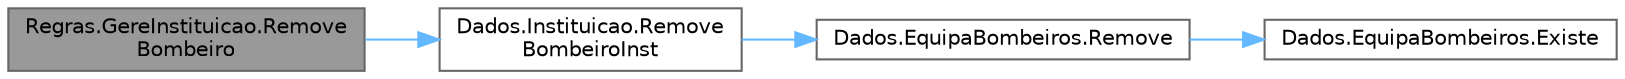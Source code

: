 digraph "Regras.GereInstituicao.RemoveBombeiro"
{
 // LATEX_PDF_SIZE
  bgcolor="transparent";
  edge [fontname=Helvetica,fontsize=10,labelfontname=Helvetica,labelfontsize=10];
  node [fontname=Helvetica,fontsize=10,shape=box,height=0.2,width=0.4];
  rankdir="LR";
  Node1 [id="Node000001",label="Regras.GereInstituicao.Remove\lBombeiro",height=0.2,width=0.4,color="gray40", fillcolor="grey60", style="filled", fontcolor="black",tooltip="Funcao que remove um bombeiro da instituicao."];
  Node1 -> Node2 [id="edge1_Node000001_Node000002",color="steelblue1",style="solid",tooltip=" "];
  Node2 [id="Node000002",label="Dados.Instituicao.Remove\lBombeiroInst",height=0.2,width=0.4,color="grey40", fillcolor="white", style="filled",URL="$class_dados_1_1_instituicao.html#a8475f7f0d4657de1b67d99bf09ed7fe6",tooltip="Funcao que remove um determinado bombeiro na lista da equipa de bombeiros da instituicao."];
  Node2 -> Node3 [id="edge2_Node000002_Node000003",color="steelblue1",style="solid",tooltip=" "];
  Node3 [id="Node000003",label="Dados.EquipaBombeiros.Remove",height=0.2,width=0.4,color="grey40", fillcolor="white", style="filled",URL="$class_dados_1_1_equipa_bombeiros.html#a00c1a20c173650062ed8c7672db1929f",tooltip="Funcao que remove um determinado bombeiro da equipa de bombeiros."];
  Node3 -> Node4 [id="edge3_Node000003_Node000004",color="steelblue1",style="solid",tooltip=" "];
  Node4 [id="Node000004",label="Dados.EquipaBombeiros.Existe",height=0.2,width=0.4,color="grey40", fillcolor="white", style="filled",URL="$class_dados_1_1_equipa_bombeiros.html#a0dac4e14b4807c1b8648e4b7e65e6b5b",tooltip="Funcao que verifica se existe um determinado bombeiro na equipa de bombeiros."];
}
